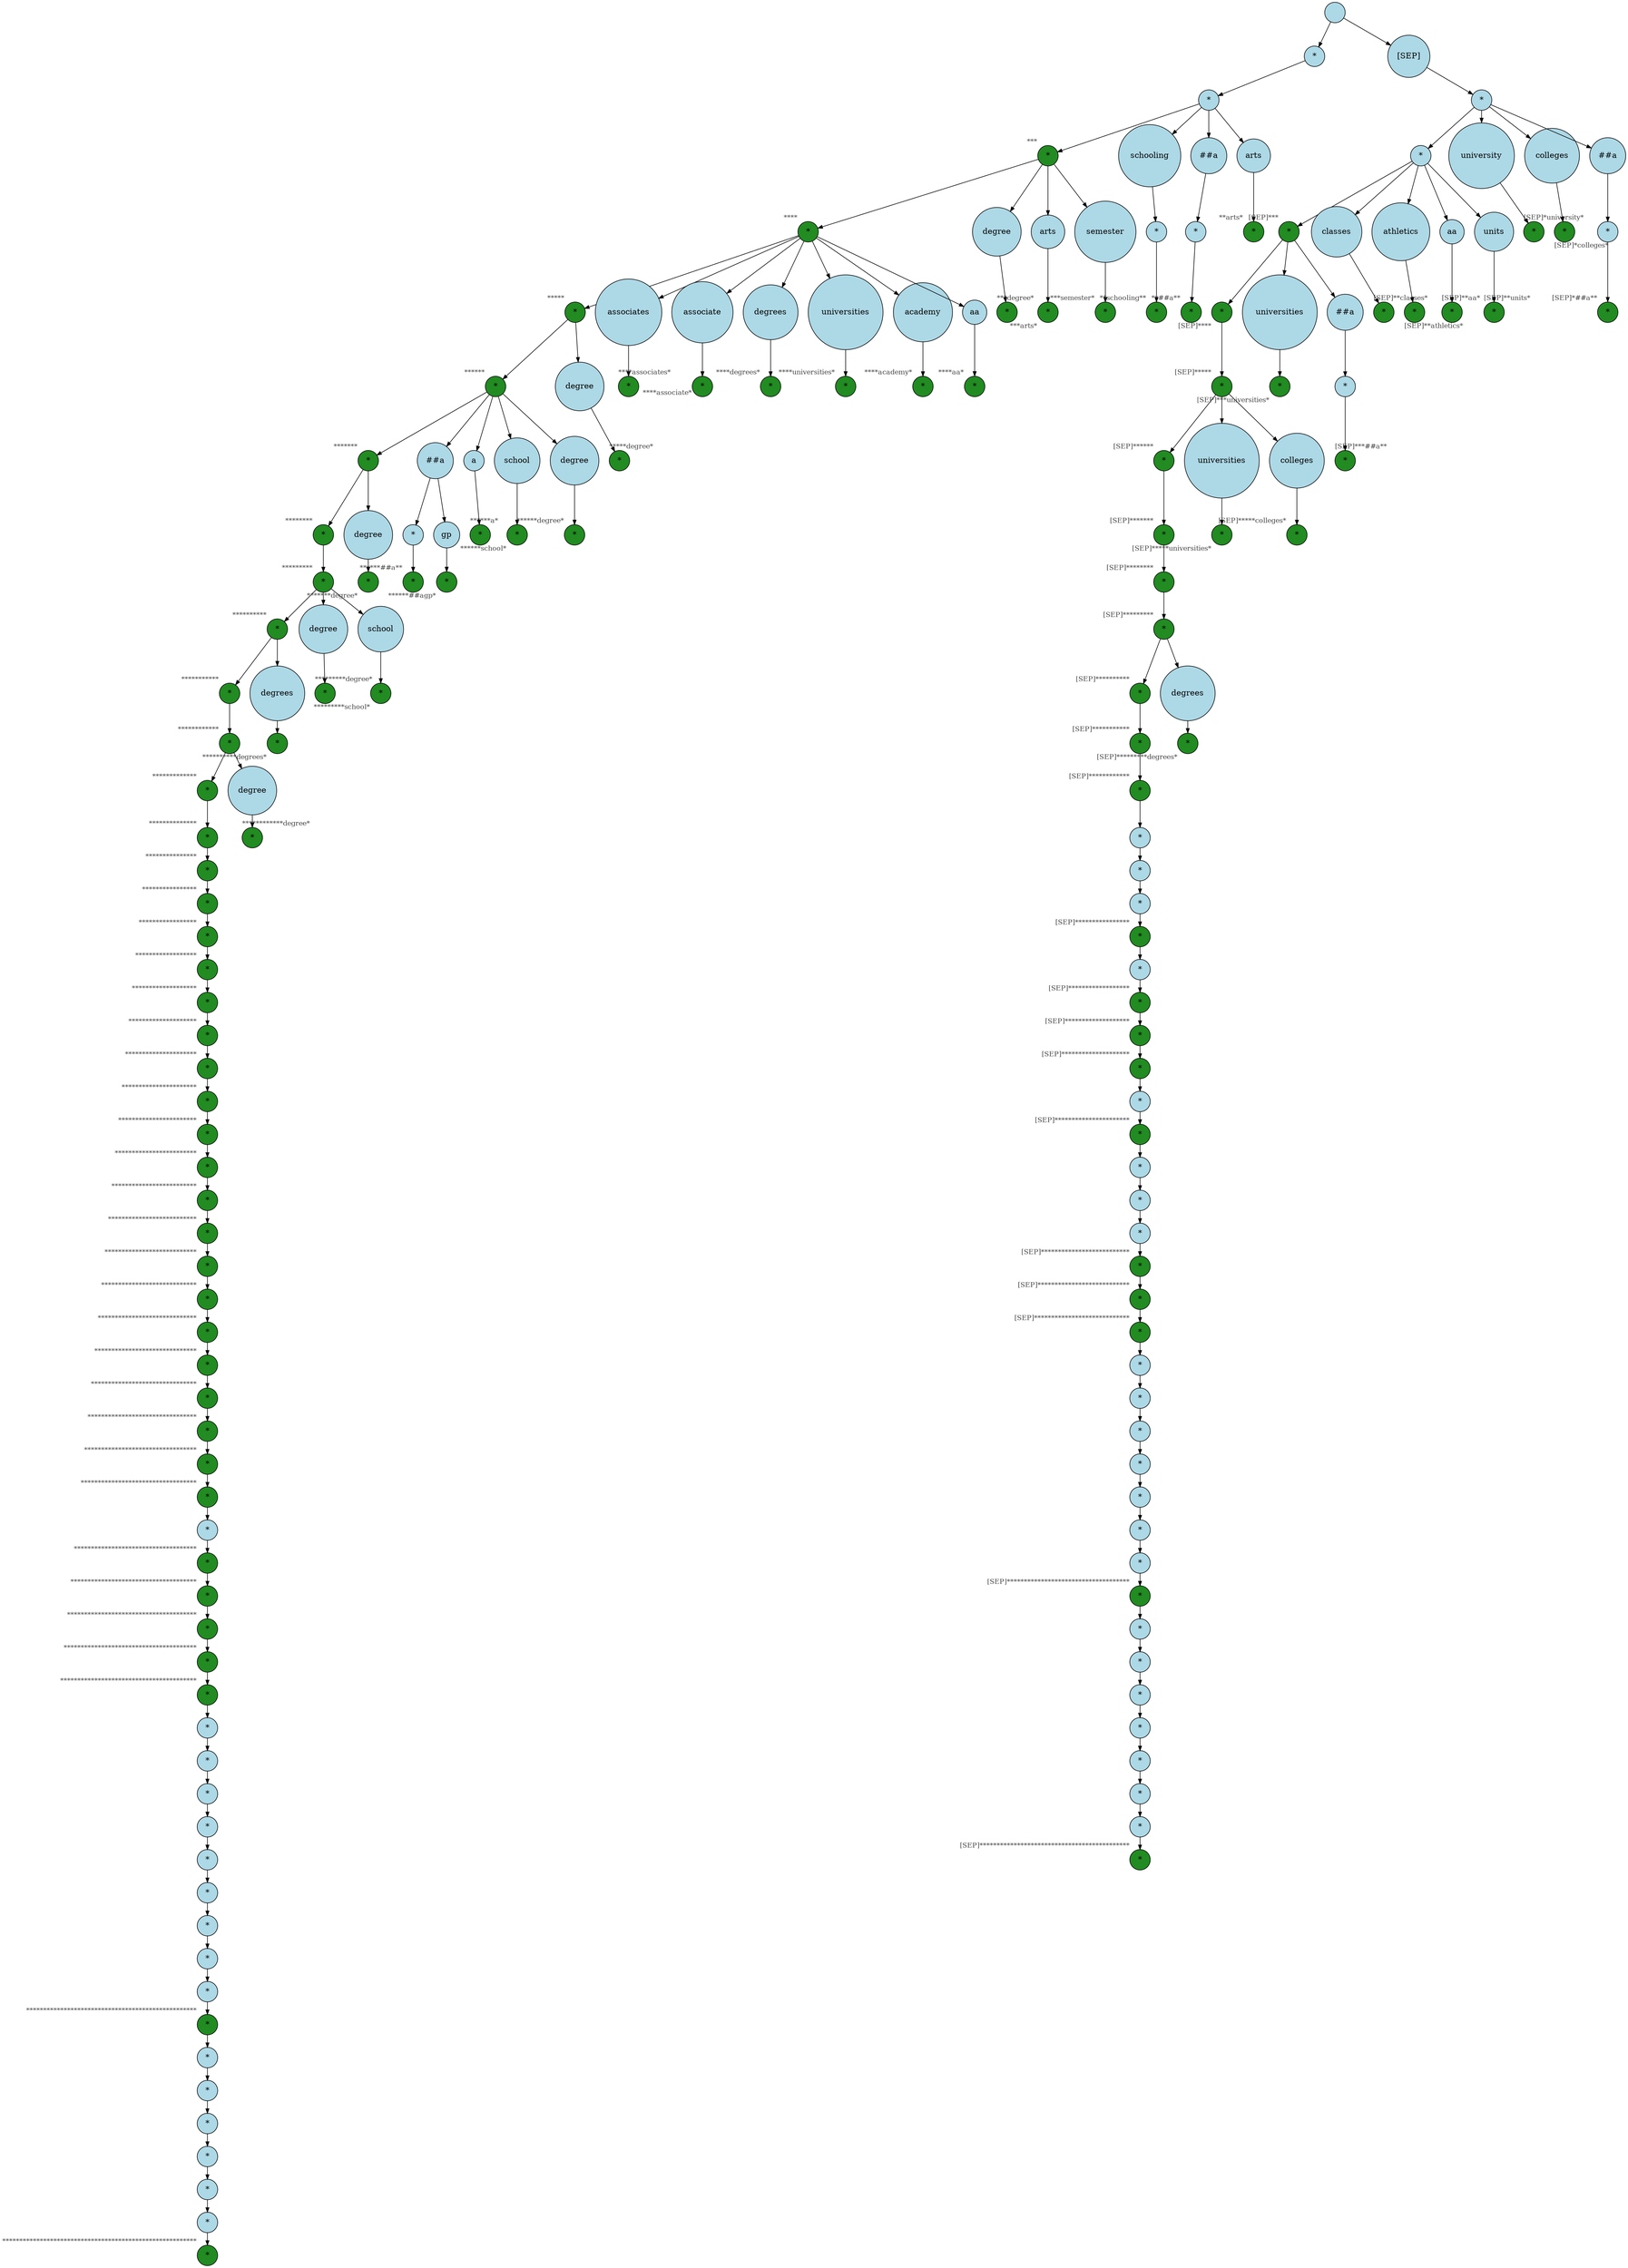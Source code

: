 digraph {
graph [
  nodesep=0.25,
  ranksep=0.3,
  splines=line
];
node [
  style=filled,
  fillcolor=lightblue,
  shape=circle
];
edge [
  arrowsize=0.8,
  color=black
];

94024784723152 [
  label=""
];
94024784762504 [
  label="*"
];
139881494794608 [
  label="*"
];
139881494797632 [
  label="*"
  xlabel=<<FONT COLOR="grey25" POINT-SIZE="12">***</FONT>>
  fillcolor="forestgreen"
  color="black"
];
139881494793600 [
  label="*"
  xlabel=<<FONT COLOR="grey25" POINT-SIZE="12">****</FONT>>
  fillcolor="forestgreen"
  color="black"
];
139881494801616 [
  label="*"
  xlabel=<<FONT COLOR="grey25" POINT-SIZE="12">*****</FONT>>
  fillcolor="forestgreen"
  color="black"
];
139881494794176 [
  label="*"
  xlabel=<<FONT COLOR="grey25" POINT-SIZE="12">******</FONT>>
  fillcolor="forestgreen"
  color="black"
];
139881494792688 [
  label="*"
  xlabel=<<FONT COLOR="grey25" POINT-SIZE="12">*******</FONT>>
  fillcolor="forestgreen"
  color="black"
];
139881863049328 [
  label="*"
  xlabel=<<FONT COLOR="grey25" POINT-SIZE="12">********</FONT>>
  fillcolor="forestgreen"
  color="black"
];
139881863048560 [
  label="*"
  xlabel=<<FONT COLOR="grey25" POINT-SIZE="12">*********</FONT>>
  fillcolor="forestgreen"
  color="black"
];
139881863046192 [
  label="*"
  xlabel=<<FONT COLOR="grey25" POINT-SIZE="12">**********</FONT>>
  fillcolor="forestgreen"
  color="black"
];
139881863046576 [
  label="*"
  xlabel=<<FONT COLOR="grey25" POINT-SIZE="12">***********</FONT>>
  fillcolor="forestgreen"
  color="black"
];
139881863047536 [
  label="*"
  xlabel=<<FONT COLOR="grey25" POINT-SIZE="12">************</FONT>>
  fillcolor="forestgreen"
  color="black"
];
139881863041840 [
  label="*"
  xlabel=<<FONT COLOR="grey25" POINT-SIZE="12">*************</FONT>>
  fillcolor="forestgreen"
  color="black"
];
139881863047920 [
  label="*"
  xlabel=<<FONT COLOR="grey25" POINT-SIZE="12">**************</FONT>>
  fillcolor="forestgreen"
  color="black"
];
139881863044528 [
  label="*"
  xlabel=<<FONT COLOR="grey25" POINT-SIZE="12">***************</FONT>>
  fillcolor="forestgreen"
  color="black"
];
139881863043888 [
  label="*"
  xlabel=<<FONT COLOR="grey25" POINT-SIZE="12">****************</FONT>>
  fillcolor="forestgreen"
  color="black"
];
139881863037488 [
  label="*"
  xlabel=<<FONT COLOR="grey25" POINT-SIZE="12">*****************</FONT>>
  fillcolor="forestgreen"
  color="black"
];
139881863050288 [
  label="*"
  xlabel=<<FONT COLOR="grey25" POINT-SIZE="12">******************</FONT>>
  fillcolor="forestgreen"
  color="black"
];
139881863052912 [
  label="*"
  xlabel=<<FONT COLOR="grey25" POINT-SIZE="12">*******************</FONT>>
  fillcolor="forestgreen"
  color="black"
];
139881863046256 [
  label="*"
  xlabel=<<FONT COLOR="grey25" POINT-SIZE="12">********************</FONT>>
  fillcolor="forestgreen"
  color="black"
];
139881863038768 [
  label="*"
  xlabel=<<FONT COLOR="grey25" POINT-SIZE="12">*********************</FONT>>
  fillcolor="forestgreen"
  color="black"
];
139881863046128 [
  label="*"
  xlabel=<<FONT COLOR="grey25" POINT-SIZE="12">**********************</FONT>>
  fillcolor="forestgreen"
  color="black"
];
139881863040368 [
  label="*"
  xlabel=<<FONT COLOR="grey25" POINT-SIZE="12">***********************</FONT>>
  fillcolor="forestgreen"
  color="black"
];
139881494367008 [
  label="*"
  xlabel=<<FONT COLOR="grey25" POINT-SIZE="12">************************</FONT>>
  fillcolor="forestgreen"
  color="black"
];
139881494371728 [
  label="*"
  xlabel=<<FONT COLOR="grey25" POINT-SIZE="12">*************************</FONT>>
  fillcolor="forestgreen"
  color="black"
];
139881494378448 [
  label="*"
  xlabel=<<FONT COLOR="grey25" POINT-SIZE="12">**************************</FONT>>
  fillcolor="forestgreen"
  color="black"
];
139881494367648 [
  label="*"
  xlabel=<<FONT COLOR="grey25" POINT-SIZE="12">***************************</FONT>>
  fillcolor="forestgreen"
  color="black"
];
139881494377888 [
  label="*"
  xlabel=<<FONT COLOR="grey25" POINT-SIZE="12">****************************</FONT>>
  fillcolor="forestgreen"
  color="black"
];
139881494368128 [
  label="*"
  xlabel=<<FONT COLOR="grey25" POINT-SIZE="12">*****************************</FONT>>
  fillcolor="forestgreen"
  color="black"
];
139881494365248 [
  label="*"
  xlabel=<<FONT COLOR="grey25" POINT-SIZE="12">******************************</FONT>>
  fillcolor="forestgreen"
  color="black"
];
139881494364928 [
  label="*"
  xlabel=<<FONT COLOR="grey25" POINT-SIZE="12">*******************************</FONT>>
  fillcolor="forestgreen"
  color="black"
];
139881494366688 [
  label="*"
  xlabel=<<FONT COLOR="grey25" POINT-SIZE="12">********************************</FONT>>
  fillcolor="forestgreen"
  color="black"
];
139881494370528 [
  label="*"
  xlabel=<<FONT COLOR="grey25" POINT-SIZE="12">*********************************</FONT>>
  fillcolor="forestgreen"
  color="black"
];
139881494378688 [
  label="*"
  xlabel=<<FONT COLOR="grey25" POINT-SIZE="12">**********************************</FONT>>
  fillcolor="forestgreen"
  color="black"
];
139881494370688 [
  label="*"
];
139881494377168 [
  label="*"
  xlabel=<<FONT COLOR="grey25" POINT-SIZE="12">************************************</FONT>>
  fillcolor="forestgreen"
  color="black"
];
139881494366288 [
  label="*"
  xlabel=<<FONT COLOR="grey25" POINT-SIZE="12">*************************************</FONT>>
  fillcolor="forestgreen"
  color="black"
];
139881494369968 [
  label="*"
  xlabel=<<FONT COLOR="grey25" POINT-SIZE="12">**************************************</FONT>>
  fillcolor="forestgreen"
  color="black"
];
139881494375008 [
  label="*"
  xlabel=<<FONT COLOR="grey25" POINT-SIZE="12">***************************************</FONT>>
  fillcolor="forestgreen"
  color="black"
];
139883797610736 [
  label="*"
  xlabel=<<FONT COLOR="grey25" POINT-SIZE="12">****************************************</FONT>>
  fillcolor="forestgreen"
  color="black"
];
139883797611984 [
  label="*"
];
139883797619952 [
  label="*"
];
139870490234960 [
  label="*"
];
139870490244176 [
  label="*"
];
139870490245232 [
  label="*"
];
139870490232368 [
  label="*"
];
139870490239664 [
  label="*"
];
139870490234288 [
  label="*"
];
139870490238032 [
  label="*"
];
139870490235440 [
  label="*"
  xlabel=<<FONT COLOR="grey25" POINT-SIZE="12">**************************************************</FONT>>
  fillcolor="forestgreen"
  color="black"
];
139870490231312 [
  label="*"
];
139870490237360 [
  label="*"
];
139870490233904 [
  label="*"
];
139870490241392 [
  label="*"
];
139870490231024 [
  label="*"
];
139883797607936 [
  label="*"
];
139883797598416 [
  label="*"
  xlabel=<<FONT COLOR="grey25" POINT-SIZE="12">*********************************************************</FONT>>
  fillcolor="forestgreen"
  color="black"
];
139881863040304 [
  label="degree"
];
139881863038128 [
  label="*"
  xlabel=<<FONT COLOR="grey25" POINT-SIZE="12">************degree*</FONT>>
  fillcolor="forestgreen"
  color="black"
];
139881863042288 [
  label="degrees"
];
139881863043504 [
  label="*"
  xlabel=<<FONT COLOR="grey25" POINT-SIZE="12">**********degrees*</FONT>>
  fillcolor="forestgreen"
  color="black"
];
139881863043184 [
  label="degree"
];
139881863043440 [
  label="*"
  xlabel=<<FONT COLOR="grey25" POINT-SIZE="12">*********degree*</FONT>>
  fillcolor="forestgreen"
  color="black"
];
139881863046000 [
  label="school"
];
139881863037424 [
  label="*"
  xlabel=<<FONT COLOR="grey25" POINT-SIZE="12">*********school*</FONT>>
  fillcolor="forestgreen"
  color="black"
];
139881863041392 [
  label="degree"
];
139881863051312 [
  label="*"
  xlabel=<<FONT COLOR="grey25" POINT-SIZE="12">*******degree*</FONT>>
  fillcolor="forestgreen"
  color="black"
];
139881863043952 [
  label="##a"
];
139881863039728 [
  label="*"
];
139881863048688 [
  label="*"
  xlabel=<<FONT COLOR="grey25" POINT-SIZE="12">******##a**</FONT>>
  fillcolor="forestgreen"
  color="black"
];
139881863050352 [
  label="gp"
];
139881863047088 [
  label="*"
  xlabel=<<FONT COLOR="grey25" POINT-SIZE="12">******##agp*</FONT>>
  fillcolor="forestgreen"
  color="black"
];
139881494792976 [
  label="a"
];
139881863050864 [
  label="*"
  xlabel=<<FONT COLOR="grey25" POINT-SIZE="12">******a*</FONT>>
  fillcolor="forestgreen"
  color="black"
];
139881863049520 [
  label="school"
];
139881863053168 [
  label="*"
  xlabel=<<FONT COLOR="grey25" POINT-SIZE="12">******school*</FONT>>
  fillcolor="forestgreen"
  color="black"
];
139881863048368 [
  label="degree"
];
139881863047216 [
  label="*"
  xlabel=<<FONT COLOR="grey25" POINT-SIZE="12">******degree*</FONT>>
  fillcolor="forestgreen"
  color="black"
];
139881863047600 [
  label="degree"
];
139881863041968 [
  label="*"
  xlabel=<<FONT COLOR="grey25" POINT-SIZE="12">*****degree*</FONT>>
  fillcolor="forestgreen"
  color="black"
];
139881863039536 [
  label="associates"
];
139881863042928 [
  label="*"
  xlabel=<<FONT COLOR="grey25" POINT-SIZE="12">****associates*</FONT>>
  fillcolor="forestgreen"
  color="black"
];
139881863039856 [
  label="associate"
];
139881863410608 [
  label="*"
  xlabel=<<FONT COLOR="grey25" POINT-SIZE="12">****associate*</FONT>>
  fillcolor="forestgreen"
  color="black"
];
139881863401712 [
  label="degrees"
];
139881863408944 [
  label="*"
  xlabel=<<FONT COLOR="grey25" POINT-SIZE="12">****degrees*</FONT>>
  fillcolor="forestgreen"
  color="black"
];
139881863400048 [
  label="universities"
];
139881863399408 [
  label="*"
  xlabel=<<FONT COLOR="grey25" POINT-SIZE="12">****universities*</FONT>>
  fillcolor="forestgreen"
  color="black"
];
139881863402736 [
  label="academy"
];
139881863403440 [
  label="*"
  xlabel=<<FONT COLOR="grey25" POINT-SIZE="12">****academy*</FONT>>
  fillcolor="forestgreen"
  color="black"
];
139880128942832 [
  label="aa"
];
139880128945184 [
  label="*"
  xlabel=<<FONT COLOR="grey25" POINT-SIZE="12">****aa*</FONT>>
  fillcolor="forestgreen"
  color="black"
];
139881863411824 [
  label="degree"
];
139881863405872 [
  label="*"
  xlabel=<<FONT COLOR="grey25" POINT-SIZE="12">***degree*</FONT>>
  fillcolor="forestgreen"
  color="black"
];
139880128946720 [
  label="arts"
];
139881863406256 [
  label="*"
  xlabel=<<FONT COLOR="grey25" POINT-SIZE="12">***arts*</FONT>>
  fillcolor="forestgreen"
  color="black"
];
139881863410864 [
  label="semester"
];
139881863404144 [
  label="*"
  xlabel=<<FONT COLOR="grey25" POINT-SIZE="12">***semester*</FONT>>
  fillcolor="forestgreen"
  color="black"
];
139881863408560 [
  label="schooling"
];
139881863410160 [
  label="*"
];
139881863411952 [
  label="*"
  xlabel=<<FONT COLOR="grey25" POINT-SIZE="12">**schooling**</FONT>>
  fillcolor="forestgreen"
  color="black"
];
139880128946240 [
  label="##a"
];
139880128941440 [
  label="*"
];
139880128953392 [
  label="*"
  xlabel=<<FONT COLOR="grey25" POINT-SIZE="12">**##a**</FONT>>
  fillcolor="forestgreen"
  color="black"
];
139880128938464 [
  label="arts"
];
139880128939808 [
  label="*"
  xlabel=<<FONT COLOR="grey25" POINT-SIZE="12">**arts*</FONT>>
  fillcolor="forestgreen"
  color="black"
];
139881861610112 [
  label="[SEP]"
];
139880128952864 [
  label="*"
];
139880128953728 [
  label="*"
];
139881863397936 [
  label="*"
  xlabel=<<FONT COLOR="grey25" POINT-SIZE="12">[SEP]***</FONT>>
  fillcolor="forestgreen"
  color="black"
];
139881863413232 [
  label="*"
  xlabel=<<FONT COLOR="grey25" POINT-SIZE="12">[SEP]****</FONT>>
  fillcolor="forestgreen"
  color="black"
];
139881863410224 [
  label="*"
  xlabel=<<FONT COLOR="grey25" POINT-SIZE="12">[SEP]*****</FONT>>
  fillcolor="forestgreen"
  color="black"
];
139881863399920 [
  label="*"
  xlabel=<<FONT COLOR="grey25" POINT-SIZE="12">[SEP]******</FONT>>
  fillcolor="forestgreen"
  color="black"
];
139881863403824 [
  label="*"
  xlabel=<<FONT COLOR="grey25" POINT-SIZE="12">[SEP]*******</FONT>>
  fillcolor="forestgreen"
  color="black"
];
139881863400624 [
  label="*"
  xlabel=<<FONT COLOR="grey25" POINT-SIZE="12">[SEP]********</FONT>>
  fillcolor="forestgreen"
  color="black"
];
139881863397424 [
  label="*"
  xlabel=<<FONT COLOR="grey25" POINT-SIZE="12">[SEP]*********</FONT>>
  fillcolor="forestgreen"
  color="black"
];
139881863403696 [
  label="*"
  xlabel=<<FONT COLOR="grey25" POINT-SIZE="12">[SEP]**********</FONT>>
  fillcolor="forestgreen"
  color="black"
];
139881863413552 [
  label="*"
  xlabel=<<FONT COLOR="grey25" POINT-SIZE="12">[SEP]***********</FONT>>
  fillcolor="forestgreen"
  color="black"
];
139881863407216 [
  label="*"
  xlabel=<<FONT COLOR="grey25" POINT-SIZE="12">[SEP]************</FONT>>
  fillcolor="forestgreen"
  color="black"
];
139881863404400 [
  label="*"
];
139881863397808 [
  label="*"
];
139881863405680 [
  label="*"
];
139881863410096 [
  label="*"
  xlabel=<<FONT COLOR="grey25" POINT-SIZE="12">[SEP]****************</FONT>>
  fillcolor="forestgreen"
  color="black"
];
139881863406704 [
  label="*"
];
139881863398064 [
  label="*"
  xlabel=<<FONT COLOR="grey25" POINT-SIZE="12">[SEP]******************</FONT>>
  fillcolor="forestgreen"
  color="black"
];
139881494377088 [
  label="*"
  xlabel=<<FONT COLOR="grey25" POINT-SIZE="12">[SEP]*******************</FONT>>
  fillcolor="forestgreen"
  color="black"
];
139881494365008 [
  label="*"
  xlabel=<<FONT COLOR="grey25" POINT-SIZE="12">[SEP]********************</FONT>>
  fillcolor="forestgreen"
  color="black"
];
139881494367968 [
  label="*"
];
139881494375488 [
  label="*"
  xlabel=<<FONT COLOR="grey25" POINT-SIZE="12">[SEP]**********************</FONT>>
  fillcolor="forestgreen"
  color="black"
];
139881494364288 [
  label="*"
];
139881494379168 [
  label="*"
];
139881494378608 [
  label="*"
];
139881494371168 [
  label="*"
  xlabel=<<FONT COLOR="grey25" POINT-SIZE="12">[SEP]**************************</FONT>>
  fillcolor="forestgreen"
  color="black"
];
139881494377008 [
  label="*"
  xlabel=<<FONT COLOR="grey25" POINT-SIZE="12">[SEP]***************************</FONT>>
  fillcolor="forestgreen"
  color="black"
];
139881494369248 [
  label="*"
  xlabel=<<FONT COLOR="grey25" POINT-SIZE="12">[SEP]****************************</FONT>>
  fillcolor="forestgreen"
  color="black"
];
139881494378048 [
  label="*"
];
139881494371408 [
  label="*"
];
139881494376768 [
  label="*"
];
139881494373568 [
  label="*"
];
139881494366448 [
  label="*"
];
139881494369728 [
  label="*"
];
139870490233328 [
  label="*"
];
139870490232272 [
  label="*"
  xlabel=<<FONT COLOR="grey25" POINT-SIZE="12">[SEP]************************************</FONT>>
  fillcolor="forestgreen"
  color="black"
];
139870490240048 [
  label="*"
];
139870490246192 [
  label="*"
];
139870490234768 [
  label="*"
];
139870490237744 [
  label="*"
];
139870490239376 [
  label="*"
];
139870490230928 [
  label="*"
];
139870490234864 [
  label="*"
];
139870490238896 [
  label="*"
  xlabel=<<FONT COLOR="grey25" POINT-SIZE="12">[SEP]********************************************</FONT>>
  fillcolor="forestgreen"
  color="black"
];
139881863410416 [
  label="degrees"
];
139881863401072 [
  label="*"
  xlabel=<<FONT COLOR="grey25" POINT-SIZE="12">[SEP]*********degrees*</FONT>>
  fillcolor="forestgreen"
  color="black"
];
139881863402224 [
  label="universities"
];
139881863406960 [
  label="*"
  xlabel=<<FONT COLOR="grey25" POINT-SIZE="12">[SEP]*****universities*</FONT>>
  fillcolor="forestgreen"
  color="black"
];
139881863407472 [
  label="colleges"
];
139881863399280 [
  label="*"
  xlabel=<<FONT COLOR="grey25" POINT-SIZE="12">[SEP]*****colleges*</FONT>>
  fillcolor="forestgreen"
  color="black"
];
139881863402288 [
  label="universities"
];
139881863410352 [
  label="*"
  xlabel=<<FONT COLOR="grey25" POINT-SIZE="12">[SEP]***universities*</FONT>>
  fillcolor="forestgreen"
  color="black"
];
139881863400112 [
  label="##a"
];
139881863404080 [
  label="*"
];
139881863399792 [
  label="*"
  xlabel=<<FONT COLOR="grey25" POINT-SIZE="12">[SEP]***##a**</FONT>>
  fillcolor="forestgreen"
  color="black"
];
139881863405424 [
  label="classes"
];
139881863402032 [
  label="*"
  xlabel=<<FONT COLOR="grey25" POINT-SIZE="12">[SEP]**classes*</FONT>>
  fillcolor="forestgreen"
  color="black"
];
139881863407088 [
  label="athletics"
];
139881863404912 [
  label="*"
  xlabel=<<FONT COLOR="grey25" POINT-SIZE="12">[SEP]**athletics*</FONT>>
  fillcolor="forestgreen"
  color="black"
];
139881863411056 [
  label="aa"
];
139881863408496 [
  label="*"
  xlabel=<<FONT COLOR="grey25" POINT-SIZE="12">[SEP]**aa*</FONT>>
  fillcolor="forestgreen"
  color="black"
];
139881863399152 [
  label="units"
];
139881863399536 [
  label="*"
  xlabel=<<FONT COLOR="grey25" POINT-SIZE="12">[SEP]**units*</FONT>>
  fillcolor="forestgreen"
  color="black"
];
139881863409456 [
  label="university"
];
139881863409392 [
  label="*"
  xlabel=<<FONT COLOR="grey25" POINT-SIZE="12">[SEP]*university*</FONT>>
  fillcolor="forestgreen"
  color="black"
];
139881863402352 [
  label="colleges"
];
139881863409136 [
  label="*"
  xlabel=<<FONT COLOR="grey25" POINT-SIZE="12">[SEP]*colleges*</FONT>>
  fillcolor="forestgreen"
  color="black"
];
139881863411888 [
  label="##a"
];
139881863401456 [
  label="*"
];
139881863411184 [
  label="*"
  xlabel=<<FONT COLOR="grey25" POINT-SIZE="12">[SEP]*##a**</FONT>>
  fillcolor="forestgreen"
  color="black"
];
139883797607936 -> 139883797598416 [

];
139870490231024 -> 139883797607936 [

];
139870490241392 -> 139870490231024 [

];
139870490233904 -> 139870490241392 [

];
139870490237360 -> 139870490233904 [

];
139870490231312 -> 139870490237360 [

];
139870490235440 -> 139870490231312 [

];
139870490238032 -> 139870490235440 [

];
139870490234288 -> 139870490238032 [

];
139870490239664 -> 139870490234288 [

];
139870490232368 -> 139870490239664 [

];
139870490245232 -> 139870490232368 [

];
139870490244176 -> 139870490245232 [

];
139870490234960 -> 139870490244176 [

];
139883797619952 -> 139870490234960 [

];
139883797611984 -> 139883797619952 [

];
139883797610736 -> 139883797611984 [

];
139881494375008 -> 139883797610736 [

];
139881494369968 -> 139881494375008 [

];
139881494366288 -> 139881494369968 [

];
139881494377168 -> 139881494366288 [

];
139881494370688 -> 139881494377168 [

];
139881494378688 -> 139881494370688 [

];
139881494370528 -> 139881494378688 [

];
139881494366688 -> 139881494370528 [

];
139881494364928 -> 139881494366688 [

];
139881494365248 -> 139881494364928 [

];
139881494368128 -> 139881494365248 [

];
139881494377888 -> 139881494368128 [

];
139881494367648 -> 139881494377888 [

];
139881494378448 -> 139881494367648 [

];
139881494371728 -> 139881494378448 [

];
139881494367008 -> 139881494371728 [

];
139881863040368 -> 139881494367008 [

];
139881863046128 -> 139881863040368 [

];
139881863038768 -> 139881863046128 [

];
139881863046256 -> 139881863038768 [

];
139881863052912 -> 139881863046256 [

];
139881863050288 -> 139881863052912 [

];
139881863037488 -> 139881863050288 [

];
139881863043888 -> 139881863037488 [

];
139881863044528 -> 139881863043888 [

];
139881863047920 -> 139881863044528 [

];
139881863041840 -> 139881863047920 [

];
139881863047536 -> 139881863041840 [

];
139881863040304 -> 139881863038128 [

];
139881863047536 -> 139881863040304 [

];
139881863046576 -> 139881863047536 [

];
139881863046192 -> 139881863046576 [

];
139881863042288 -> 139881863043504 [

];
139881863046192 -> 139881863042288 [

];
139881863048560 -> 139881863046192 [

];
139881863043184 -> 139881863043440 [

];
139881863048560 -> 139881863043184 [

];
139881863046000 -> 139881863037424 [

];
139881863048560 -> 139881863046000 [

];
139881863049328 -> 139881863048560 [

];
139881494792688 -> 139881863049328 [

];
139881863041392 -> 139881863051312 [

];
139881494792688 -> 139881863041392 [

];
139881494794176 -> 139881494792688 [

];
139881863039728 -> 139881863048688 [

];
139881863043952 -> 139881863039728 [

];
139881863050352 -> 139881863047088 [

];
139881863043952 -> 139881863050352 [

];
139881494794176 -> 139881863043952 [

];
139881494792976 -> 139881863050864 [

];
139881494794176 -> 139881494792976 [

];
139881863049520 -> 139881863053168 [

];
139881494794176 -> 139881863049520 [

];
139881863048368 -> 139881863047216 [

];
139881494794176 -> 139881863048368 [

];
139881494801616 -> 139881494794176 [

];
139881863047600 -> 139881863041968 [

];
139881494801616 -> 139881863047600 [

];
139881494793600 -> 139881494801616 [

];
139881863039536 -> 139881863042928 [

];
139881494793600 -> 139881863039536 [

];
139881863039856 -> 139881863410608 [

];
139881494793600 -> 139881863039856 [

];
139881863401712 -> 139881863408944 [

];
139881494793600 -> 139881863401712 [

];
139881863400048 -> 139881863399408 [

];
139881494793600 -> 139881863400048 [

];
139881863402736 -> 139881863403440 [

];
139881494793600 -> 139881863402736 [

];
139880128942832 -> 139880128945184 [

];
139881494793600 -> 139880128942832 [

];
139881494797632 -> 139881494793600 [

];
139881863411824 -> 139881863405872 [

];
139881494797632 -> 139881863411824 [

];
139880128946720 -> 139881863406256 [

];
139881494797632 -> 139880128946720 [

];
139881863410864 -> 139881863404144 [

];
139881494797632 -> 139881863410864 [

];
139881494794608 -> 139881494797632 [

];
139881863410160 -> 139881863411952 [

];
139881863408560 -> 139881863410160 [

];
139881494794608 -> 139881863408560 [

];
139880128941440 -> 139880128953392 [

];
139880128946240 -> 139880128941440 [

];
139881494794608 -> 139880128946240 [

];
139880128938464 -> 139880128939808 [

];
139881494794608 -> 139880128938464 [

];
94024784762504 -> 139881494794608 [

];
94024784723152 -> 94024784762504 [

];
139870490234864 -> 139870490238896 [

];
139870490230928 -> 139870490234864 [

];
139870490239376 -> 139870490230928 [

];
139870490237744 -> 139870490239376 [

];
139870490234768 -> 139870490237744 [

];
139870490246192 -> 139870490234768 [

];
139870490240048 -> 139870490246192 [

];
139870490232272 -> 139870490240048 [

];
139870490233328 -> 139870490232272 [

];
139881494369728 -> 139870490233328 [

];
139881494366448 -> 139881494369728 [

];
139881494373568 -> 139881494366448 [

];
139881494376768 -> 139881494373568 [

];
139881494371408 -> 139881494376768 [

];
139881494378048 -> 139881494371408 [

];
139881494369248 -> 139881494378048 [

];
139881494377008 -> 139881494369248 [

];
139881494371168 -> 139881494377008 [

];
139881494378608 -> 139881494371168 [

];
139881494379168 -> 139881494378608 [

];
139881494364288 -> 139881494379168 [

];
139881494375488 -> 139881494364288 [

];
139881494367968 -> 139881494375488 [

];
139881494365008 -> 139881494367968 [

];
139881494377088 -> 139881494365008 [

];
139881863398064 -> 139881494377088 [

];
139881863406704 -> 139881863398064 [

];
139881863410096 -> 139881863406704 [

];
139881863405680 -> 139881863410096 [

];
139881863397808 -> 139881863405680 [

];
139881863404400 -> 139881863397808 [

];
139881863407216 -> 139881863404400 [

];
139881863413552 -> 139881863407216 [

];
139881863403696 -> 139881863413552 [

];
139881863397424 -> 139881863403696 [

];
139881863410416 -> 139881863401072 [

];
139881863397424 -> 139881863410416 [

];
139881863400624 -> 139881863397424 [

];
139881863403824 -> 139881863400624 [

];
139881863399920 -> 139881863403824 [

];
139881863410224 -> 139881863399920 [

];
139881863402224 -> 139881863406960 [

];
139881863410224 -> 139881863402224 [

];
139881863407472 -> 139881863399280 [

];
139881863410224 -> 139881863407472 [

];
139881863413232 -> 139881863410224 [

];
139881863397936 -> 139881863413232 [

];
139881863402288 -> 139881863410352 [

];
139881863397936 -> 139881863402288 [

];
139881863404080 -> 139881863399792 [

];
139881863400112 -> 139881863404080 [

];
139881863397936 -> 139881863400112 [

];
139880128953728 -> 139881863397936 [

];
139881863405424 -> 139881863402032 [

];
139880128953728 -> 139881863405424 [

];
139881863407088 -> 139881863404912 [

];
139880128953728 -> 139881863407088 [

];
139881863411056 -> 139881863408496 [

];
139880128953728 -> 139881863411056 [

];
139881863399152 -> 139881863399536 [

];
139880128953728 -> 139881863399152 [

];
139880128952864 -> 139880128953728 [

];
139881863409456 -> 139881863409392 [

];
139880128952864 -> 139881863409456 [

];
139881863402352 -> 139881863409136 [

];
139880128952864 -> 139881863402352 [

];
139881863401456 -> 139881863411184 [

];
139881863411888 -> 139881863401456 [

];
139880128952864 -> 139881863411888 [

];
139881861610112 -> 139880128952864 [

];
94024784723152 -> 139881861610112 [

];
}